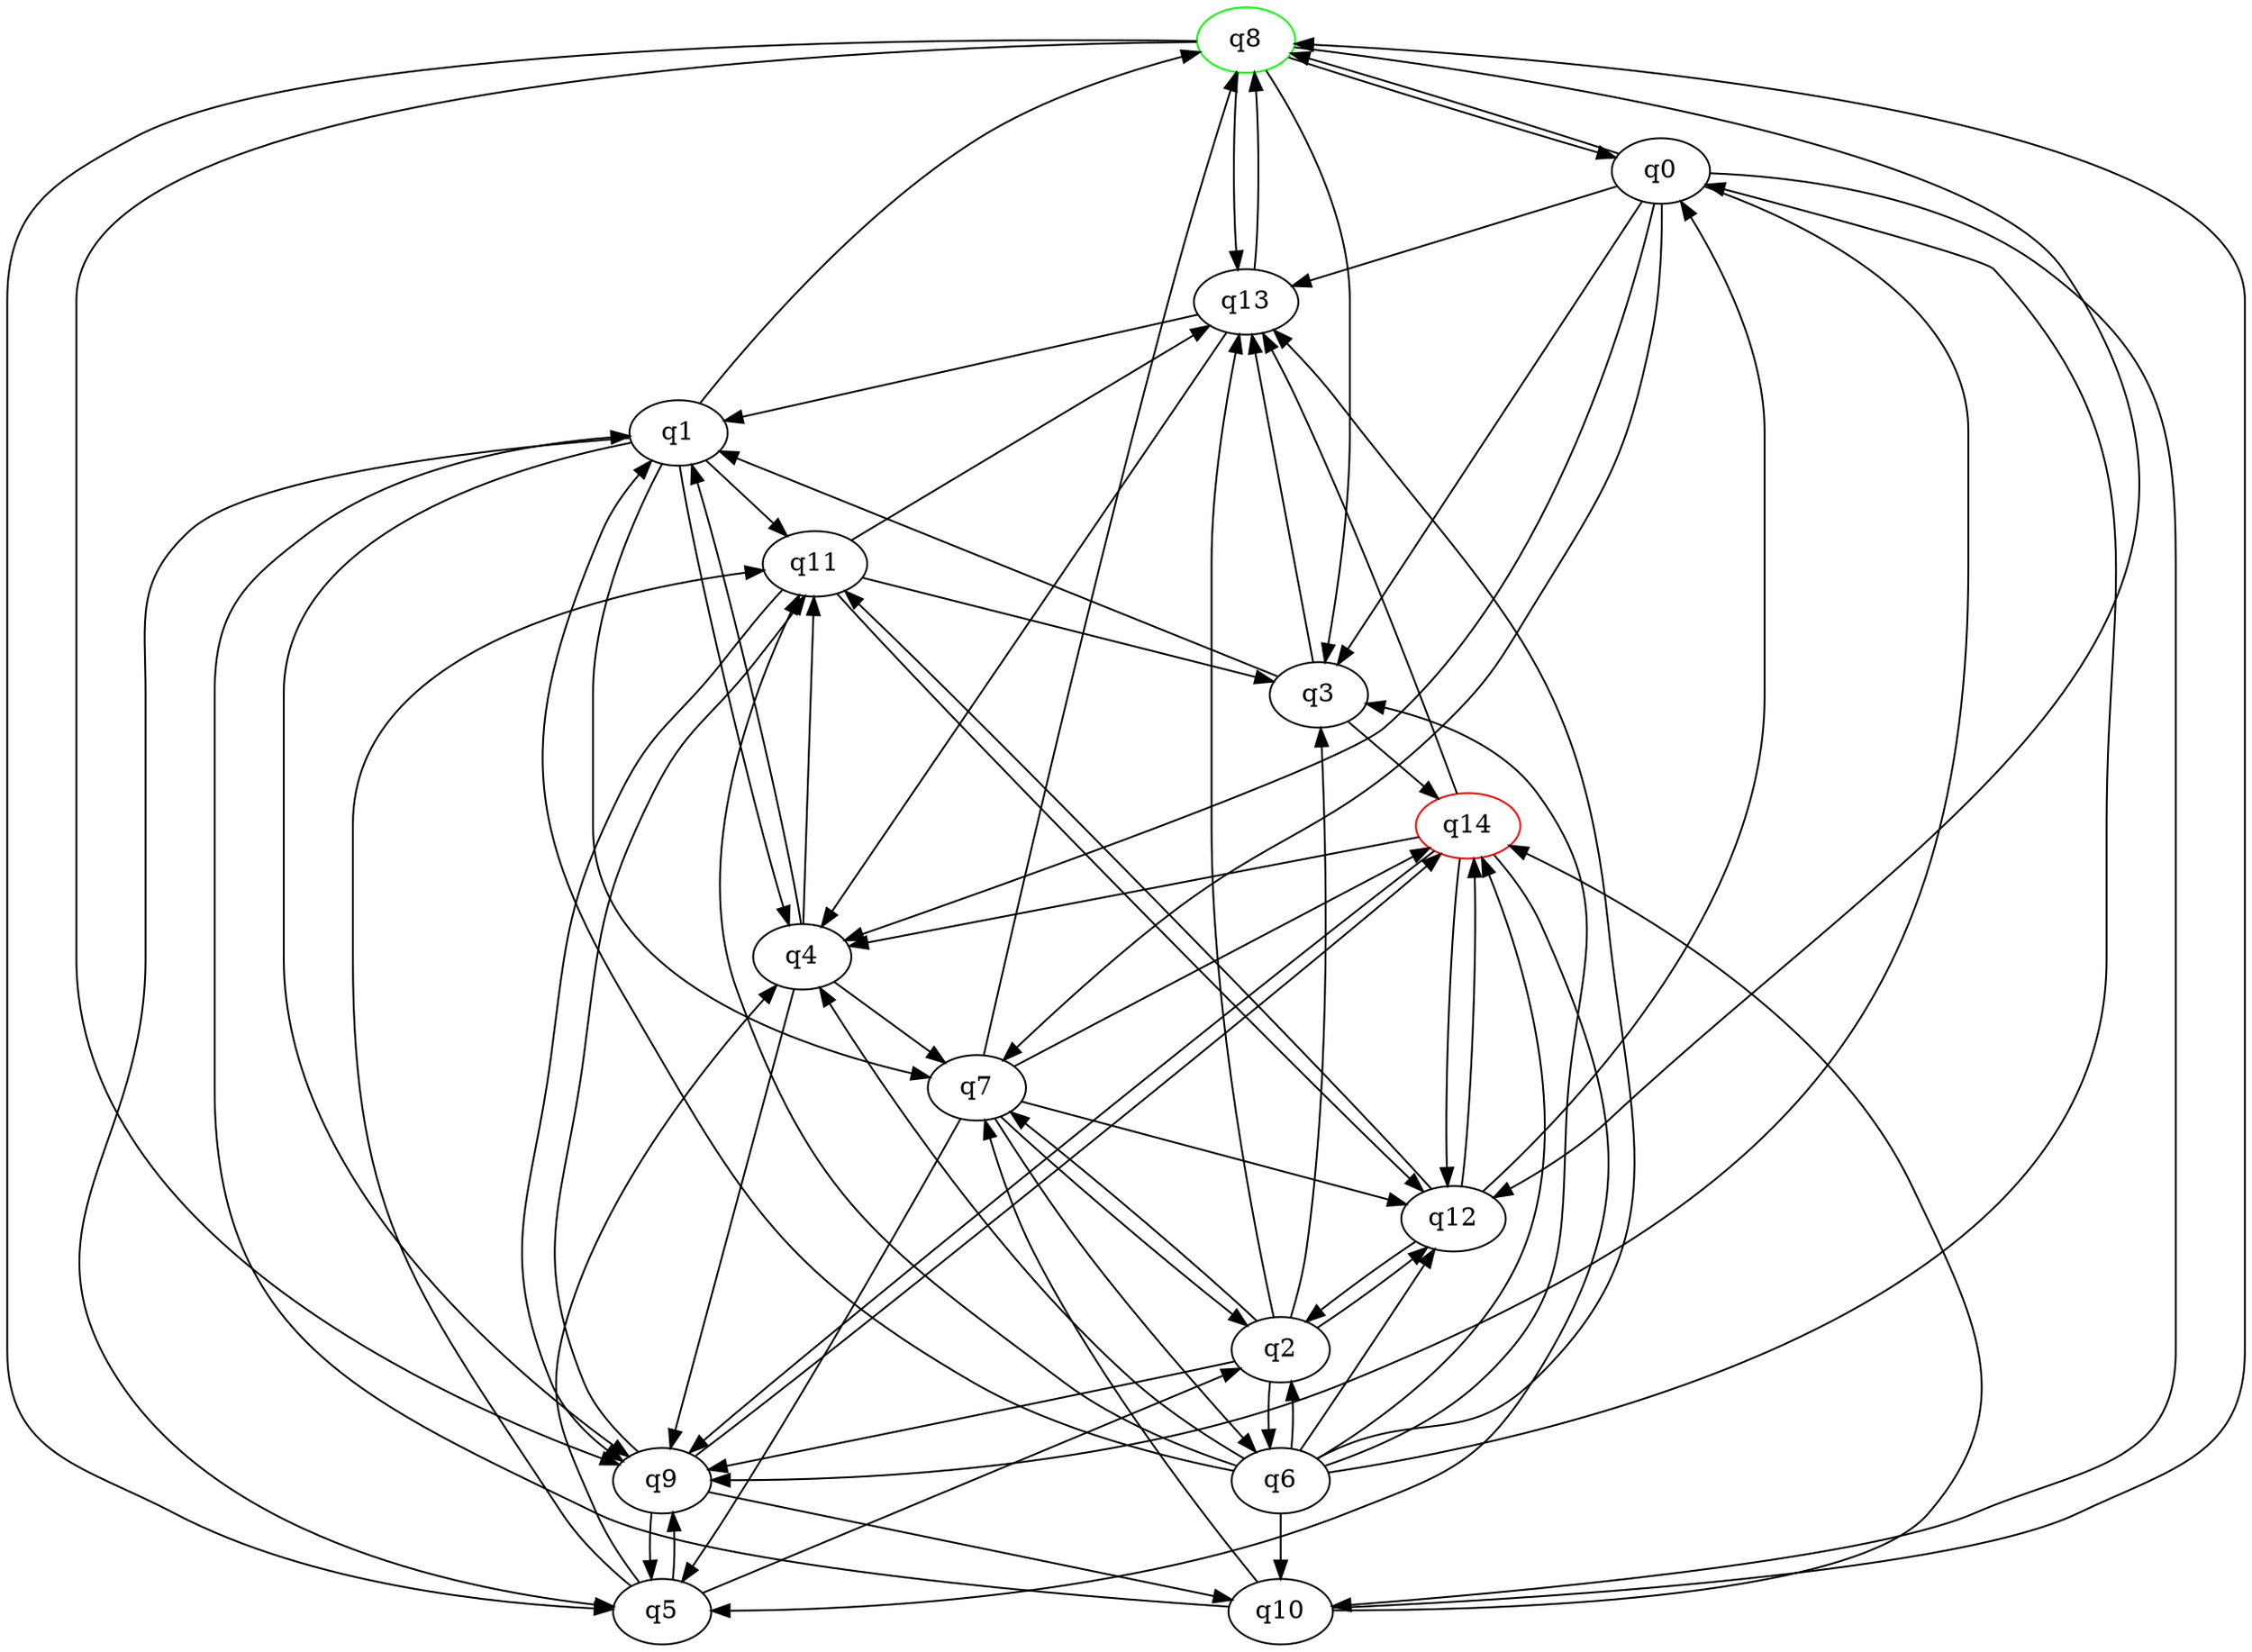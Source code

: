 digraph A{
q8 [initial=1,color=green];
q14 [final=1,color=red];
q0 -> q3;
q0 -> q4;
q0 -> q7;
q0 -> q8;
q0 -> q9;
q0 -> q10;
q0 -> q13;
q1 -> q4;
q1 -> q5;
q1 -> q7;
q1 -> q8;
q1 -> q9;
q1 -> q11;
q2 -> q3;
q2 -> q6;
q2 -> q7;
q2 -> q9;
q2 -> q12;
q2 -> q13;
q3 -> q1;
q3 -> q13;
q3 -> q14;
q4 -> q1;
q4 -> q7;
q4 -> q9;
q4 -> q11;
q5 -> q2;
q5 -> q4;
q5 -> q9;
q5 -> q11;
q6 -> q0;
q6 -> q1;
q6 -> q2;
q6 -> q3;
q6 -> q4;
q6 -> q10;
q6 -> q11;
q6 -> q12;
q6 -> q13;
q6 -> q14;
q7 -> q2;
q7 -> q5;
q7 -> q6;
q7 -> q8;
q7 -> q12;
q7 -> q14;
q8 -> q0;
q8 -> q3;
q8 -> q5;
q8 -> q9;
q8 -> q12;
q8 -> q13;
q9 -> q5;
q9 -> q10;
q9 -> q11;
q9 -> q14;
q10 -> q1;
q10 -> q7;
q10 -> q8;
q10 -> q14;
q11 -> q3;
q11 -> q9;
q11 -> q12;
q11 -> q13;
q12 -> q0;
q12 -> q2;
q12 -> q11;
q12 -> q14;
q13 -> q1;
q13 -> q4;
q13 -> q8;
q14 -> q4;
q14 -> q5;
q14 -> q9;
q14 -> q12;
q14 -> q13;
}